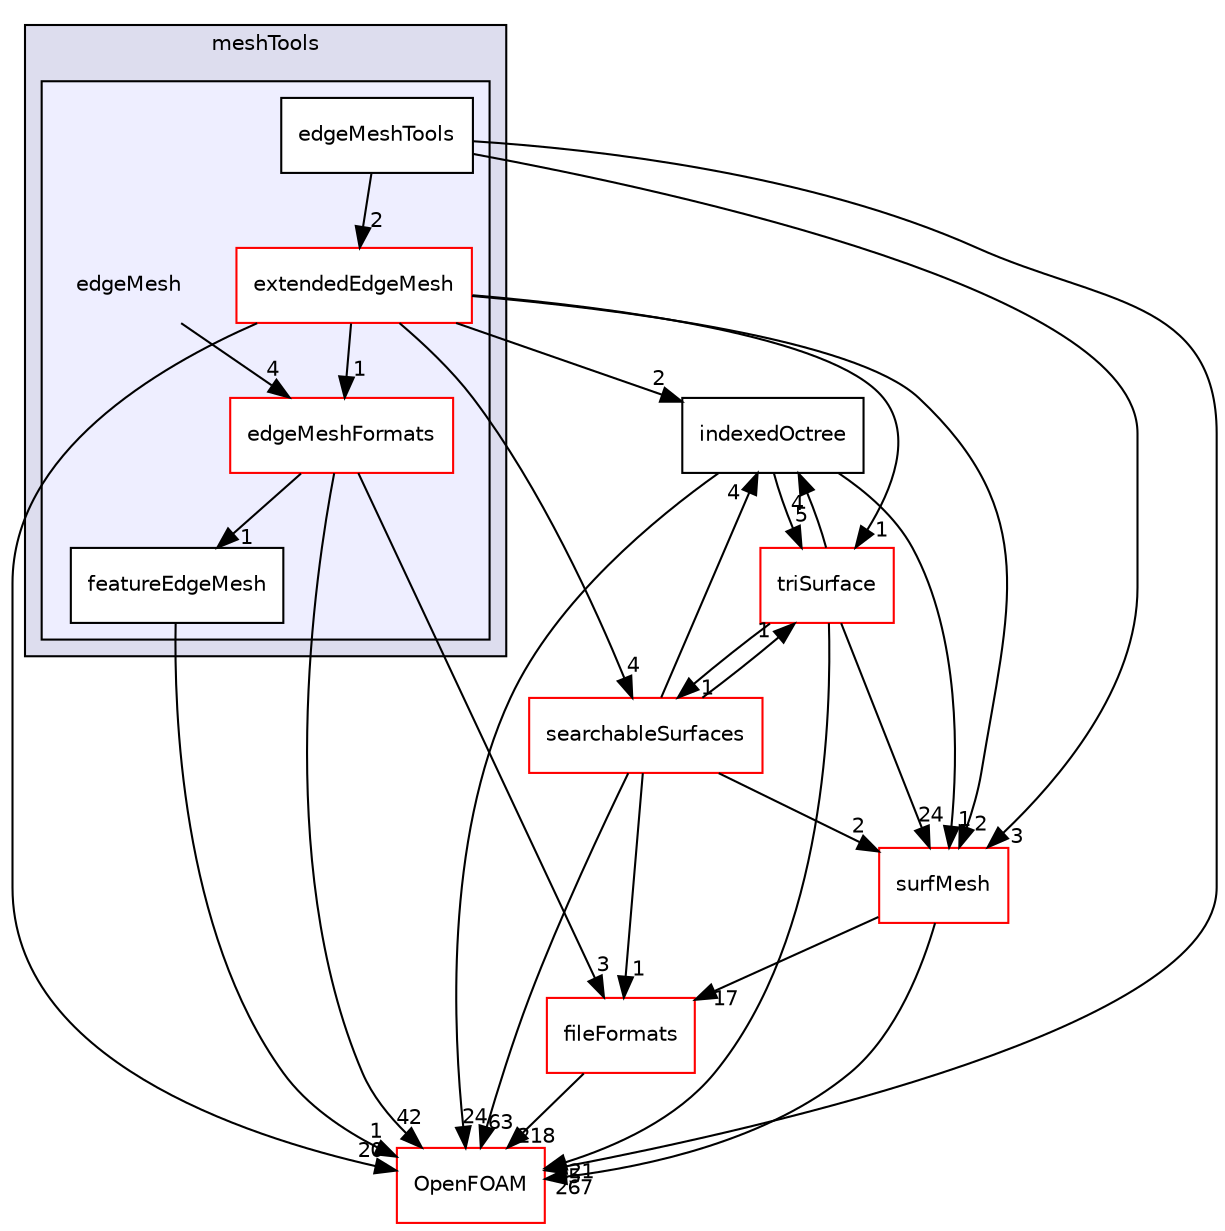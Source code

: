 digraph "src/meshTools/edgeMesh" {
  bgcolor=transparent;
  compound=true
  node [ fontsize="10", fontname="Helvetica"];
  edge [ labelfontsize="10", labelfontname="Helvetica"];
  subgraph clusterdir_ae30ad0bef50cf391b24c614251bb9fd {
    graph [ bgcolor="#ddddee", pencolor="black", label="meshTools" fontname="Helvetica", fontsize="10", URL="dir_ae30ad0bef50cf391b24c614251bb9fd.html"]
  subgraph clusterdir_49db66e8fd2a67bf222b9ee7503b6041 {
    graph [ bgcolor="#eeeeff", pencolor="black", label="" URL="dir_49db66e8fd2a67bf222b9ee7503b6041.html"];
    dir_49db66e8fd2a67bf222b9ee7503b6041 [shape=plaintext label="edgeMesh"];
    dir_20885d94c217223254c59944990e8857 [shape=box label="edgeMeshFormats" color="red" fillcolor="white" style="filled" URL="dir_20885d94c217223254c59944990e8857.html"];
    dir_9a511bb6023c6f8f012b45fff080cd3a [shape=box label="edgeMeshTools" color="black" fillcolor="white" style="filled" URL="dir_9a511bb6023c6f8f012b45fff080cd3a.html"];
    dir_133a5f0ac9b4d6a67a68529a4e9da489 [shape=box label="extendedEdgeMesh" color="red" fillcolor="white" style="filled" URL="dir_133a5f0ac9b4d6a67a68529a4e9da489.html"];
    dir_f004ce8b53d220cf80067277fc89b9e6 [shape=box label="featureEdgeMesh" color="black" fillcolor="white" style="filled" URL="dir_f004ce8b53d220cf80067277fc89b9e6.html"];
  }
  }
  dir_daefbc79e43b4c6de930591d46791fc2 [shape=box label="indexedOctree" URL="dir_daefbc79e43b4c6de930591d46791fc2.html"];
  dir_0a88fe22feb23ce5f078a04a1df67721 [shape=box label="surfMesh" color="red" URL="dir_0a88fe22feb23ce5f078a04a1df67721.html"];
  dir_b05602f37bb521a7142c0a3e200b5f35 [shape=box label="fileFormats" color="red" URL="dir_b05602f37bb521a7142c0a3e200b5f35.html"];
  dir_2c4b96702ead4056d900947b6784ec65 [shape=box label="triSurface" color="red" URL="dir_2c4b96702ead4056d900947b6784ec65.html"];
  dir_c5473ff19b20e6ec4dfe5c310b3778a8 [shape=box label="OpenFOAM" color="red" URL="dir_c5473ff19b20e6ec4dfe5c310b3778a8.html"];
  dir_fdba7555f757b9c8126275cbaccc3a14 [shape=box label="searchableSurfaces" color="red" URL="dir_fdba7555f757b9c8126275cbaccc3a14.html"];
  dir_daefbc79e43b4c6de930591d46791fc2->dir_0a88fe22feb23ce5f078a04a1df67721 [headlabel="1", labeldistance=1.5 headhref="dir_002009_003623.html"];
  dir_daefbc79e43b4c6de930591d46791fc2->dir_2c4b96702ead4056d900947b6784ec65 [headlabel="5", labeldistance=1.5 headhref="dir_002009_002120.html"];
  dir_daefbc79e43b4c6de930591d46791fc2->dir_c5473ff19b20e6ec4dfe5c310b3778a8 [headlabel="24", labeldistance=1.5 headhref="dir_002009_002151.html"];
  dir_0a88fe22feb23ce5f078a04a1df67721->dir_b05602f37bb521a7142c0a3e200b5f35 [headlabel="17", labeldistance=1.5 headhref="dir_003623_000682.html"];
  dir_0a88fe22feb23ce5f078a04a1df67721->dir_c5473ff19b20e6ec4dfe5c310b3778a8 [headlabel="267", labeldistance=1.5 headhref="dir_003623_002151.html"];
  dir_133a5f0ac9b4d6a67a68529a4e9da489->dir_daefbc79e43b4c6de930591d46791fc2 [headlabel="2", labeldistance=1.5 headhref="dir_002003_002009.html"];
  dir_133a5f0ac9b4d6a67a68529a4e9da489->dir_0a88fe22feb23ce5f078a04a1df67721 [headlabel="2", labeldistance=1.5 headhref="dir_002003_003623.html"];
  dir_133a5f0ac9b4d6a67a68529a4e9da489->dir_20885d94c217223254c59944990e8857 [headlabel="1", labeldistance=1.5 headhref="dir_002003_001995.html"];
  dir_133a5f0ac9b4d6a67a68529a4e9da489->dir_2c4b96702ead4056d900947b6784ec65 [headlabel="1", labeldistance=1.5 headhref="dir_002003_002120.html"];
  dir_133a5f0ac9b4d6a67a68529a4e9da489->dir_c5473ff19b20e6ec4dfe5c310b3778a8 [headlabel="20", labeldistance=1.5 headhref="dir_002003_002151.html"];
  dir_133a5f0ac9b4d6a67a68529a4e9da489->dir_fdba7555f757b9c8126275cbaccc3a14 [headlabel="4", labeldistance=1.5 headhref="dir_002003_002033.html"];
  dir_b05602f37bb521a7142c0a3e200b5f35->dir_c5473ff19b20e6ec4dfe5c310b3778a8 [headlabel="218", labeldistance=1.5 headhref="dir_000682_002151.html"];
  dir_20885d94c217223254c59944990e8857->dir_b05602f37bb521a7142c0a3e200b5f35 [headlabel="3", labeldistance=1.5 headhref="dir_001995_000682.html"];
  dir_20885d94c217223254c59944990e8857->dir_f004ce8b53d220cf80067277fc89b9e6 [headlabel="1", labeldistance=1.5 headhref="dir_001995_002007.html"];
  dir_20885d94c217223254c59944990e8857->dir_c5473ff19b20e6ec4dfe5c310b3778a8 [headlabel="42", labeldistance=1.5 headhref="dir_001995_002151.html"];
  dir_49db66e8fd2a67bf222b9ee7503b6041->dir_20885d94c217223254c59944990e8857 [headlabel="4", labeldistance=1.5 headhref="dir_001994_001995.html"];
  dir_f004ce8b53d220cf80067277fc89b9e6->dir_c5473ff19b20e6ec4dfe5c310b3778a8 [headlabel="1", labeldistance=1.5 headhref="dir_002007_002151.html"];
  dir_2c4b96702ead4056d900947b6784ec65->dir_daefbc79e43b4c6de930591d46791fc2 [headlabel="4", labeldistance=1.5 headhref="dir_002120_002009.html"];
  dir_2c4b96702ead4056d900947b6784ec65->dir_0a88fe22feb23ce5f078a04a1df67721 [headlabel="24", labeldistance=1.5 headhref="dir_002120_003623.html"];
  dir_2c4b96702ead4056d900947b6784ec65->dir_c5473ff19b20e6ec4dfe5c310b3778a8 [headlabel="121", labeldistance=1.5 headhref="dir_002120_002151.html"];
  dir_2c4b96702ead4056d900947b6784ec65->dir_fdba7555f757b9c8126275cbaccc3a14 [headlabel="1", labeldistance=1.5 headhref="dir_002120_002033.html"];
  dir_fdba7555f757b9c8126275cbaccc3a14->dir_daefbc79e43b4c6de930591d46791fc2 [headlabel="4", labeldistance=1.5 headhref="dir_002033_002009.html"];
  dir_fdba7555f757b9c8126275cbaccc3a14->dir_0a88fe22feb23ce5f078a04a1df67721 [headlabel="2", labeldistance=1.5 headhref="dir_002033_003623.html"];
  dir_fdba7555f757b9c8126275cbaccc3a14->dir_b05602f37bb521a7142c0a3e200b5f35 [headlabel="1", labeldistance=1.5 headhref="dir_002033_000682.html"];
  dir_fdba7555f757b9c8126275cbaccc3a14->dir_2c4b96702ead4056d900947b6784ec65 [headlabel="1", labeldistance=1.5 headhref="dir_002033_002120.html"];
  dir_fdba7555f757b9c8126275cbaccc3a14->dir_c5473ff19b20e6ec4dfe5c310b3778a8 [headlabel="63", labeldistance=1.5 headhref="dir_002033_002151.html"];
  dir_9a511bb6023c6f8f012b45fff080cd3a->dir_0a88fe22feb23ce5f078a04a1df67721 [headlabel="3", labeldistance=1.5 headhref="dir_002002_003623.html"];
  dir_9a511bb6023c6f8f012b45fff080cd3a->dir_133a5f0ac9b4d6a67a68529a4e9da489 [headlabel="2", labeldistance=1.5 headhref="dir_002002_002003.html"];
  dir_9a511bb6023c6f8f012b45fff080cd3a->dir_c5473ff19b20e6ec4dfe5c310b3778a8 [headlabel="5", labeldistance=1.5 headhref="dir_002002_002151.html"];
}
